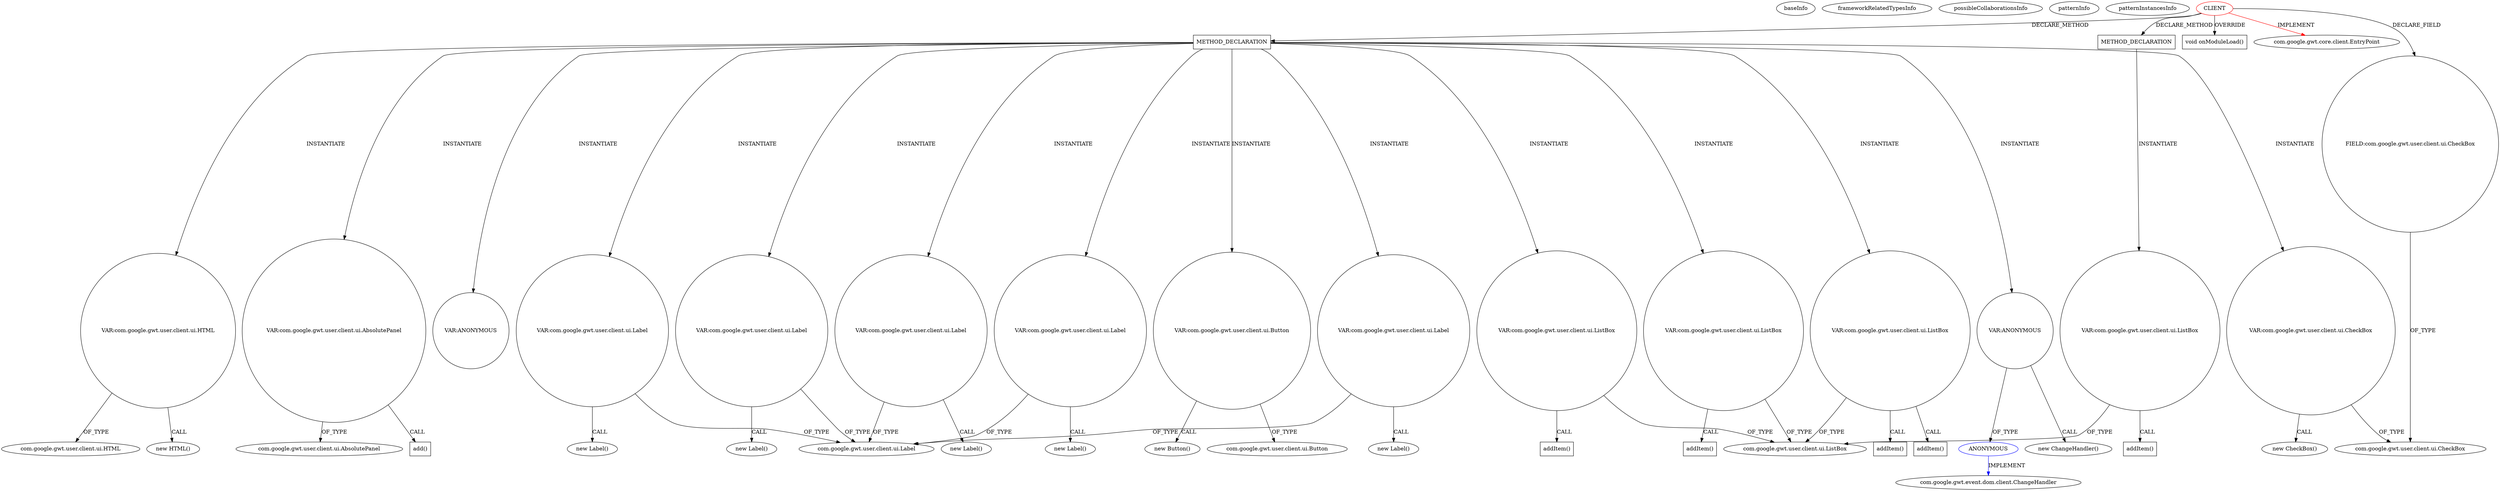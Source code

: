digraph {
baseInfo[graphId=944,category="pattern",isAnonymous=false,possibleRelation=true]
frameworkRelatedTypesInfo[0="com.google.gwt.core.client.EntryPoint"]
possibleCollaborationsInfo[0="944~INSTANTIATION-CLIENT_METHOD_DECLARATION-~com.google.gwt.core.client.EntryPoint ~com.google.gwt.event.dom.client.ChangeHandler ~false~true"]
patternInfo[frequency=2.0,patternRootClient=0]
patternInstancesInfo[0="spydon-esiade~/spydon-esiade/esiade-master/src/net/esiade/client/Esiade.java~Esiade~4504",1="DeannaSurma-Census~/DeannaSurma-Census/Census-master/src/com/cs4302/census/client/Census.java~Census~109"]
301[label="new CheckBox()",vertexType="CONSTRUCTOR_CALL",isFrameworkType=false]
302[label="VAR:com.google.gwt.user.client.ui.CheckBox",vertexType="VARIABLE_EXPRESION",isFrameworkType=false,shape=circle]
77[label="METHOD_DECLARATION",vertexType="CLIENT_METHOD_DECLARATION",isFrameworkType=false,shape=box]
0[label="CLIENT",vertexType="ROOT_CLIENT_CLASS_DECLARATION",isFrameworkType=false,color=red]
18[label="FIELD:com.google.gwt.user.client.ui.CheckBox",vertexType="FIELD_DECLARATION",isFrameworkType=false,shape=circle]
20[label="void onModuleLoad()",vertexType="OVERRIDING_METHOD_DECLARATION",isFrameworkType=false,shape=box]
19[label="com.google.gwt.user.client.ui.CheckBox",vertexType="FRAMEWORK_CLASS_TYPE",isFrameworkType=false]
1[label="com.google.gwt.core.client.EntryPoint",vertexType="FRAMEWORK_INTERFACE_TYPE",isFrameworkType=false]
269[label="VAR:ANONYMOUS",vertexType="VARIABLE_EXPRESION",isFrameworkType=false,shape=circle]
270[label="ANONYMOUS",vertexType="REFERENCE_ANONYMOUS_DECLARATION",isFrameworkType=false,color=blue]
268[label="new ChangeHandler()",vertexType="CONSTRUCTOR_CALL",isFrameworkType=false]
116[label="com.google.gwt.event.dom.client.ChangeHandler",vertexType="FRAMEWORK_INTERFACE_TYPE",isFrameworkType=false]
530[label="METHOD_DECLARATION",vertexType="CLIENT_METHOD_DECLARATION",isFrameworkType=false,shape=box]
90[label="VAR:com.google.gwt.user.client.ui.Label",vertexType="VARIABLE_EXPRESION",isFrameworkType=false,shape=circle]
5[label="com.google.gwt.user.client.ui.Label",vertexType="FRAMEWORK_CLASS_TYPE",isFrameworkType=false]
82[label="VAR:com.google.gwt.user.client.ui.Label",vertexType="VARIABLE_EXPRESION",isFrameworkType=false,shape=circle]
322[label="VAR:com.google.gwt.user.client.ui.Label",vertexType="VARIABLE_EXPRESION",isFrameworkType=false,shape=circle]
95[label="VAR:com.google.gwt.user.client.ui.Label",vertexType="VARIABLE_EXPRESION",isFrameworkType=false,shape=circle]
286[label="VAR:com.google.gwt.user.client.ui.Label",vertexType="VARIABLE_EXPRESION",isFrameworkType=false,shape=circle]
335[label="VAR:com.google.gwt.user.client.ui.HTML",vertexType="VARIABLE_EXPRESION",isFrameworkType=false,shape=circle]
334[label="new HTML()",vertexType="CONSTRUCTOR_CALL",isFrameworkType=false]
241[label="VAR:ANONYMOUS",vertexType="VARIABLE_EXPRESION",isFrameworkType=false,shape=circle]
285[label="new Label()",vertexType="CONSTRUCTOR_CALL",isFrameworkType=false]
94[label="new Label()",vertexType="CONSTRUCTOR_CALL",isFrameworkType=false]
81[label="new Label()",vertexType="CONSTRUCTOR_CALL",isFrameworkType=false]
321[label="new Label()",vertexType="CONSTRUCTOR_CALL",isFrameworkType=false]
89[label="new Label()",vertexType="CONSTRUCTOR_CALL",isFrameworkType=false]
84[label="VAR:com.google.gwt.user.client.ui.AbsolutePanel",vertexType="VARIABLE_EXPRESION",isFrameworkType=false,shape=circle]
86[label="com.google.gwt.user.client.ui.AbsolutePanel",vertexType="FRAMEWORK_CLASS_TYPE",isFrameworkType=false]
93[label="add()",vertexType="INSIDE_CALL",isFrameworkType=false,shape=box]
314[label="VAR:com.google.gwt.user.client.ui.Button",vertexType="VARIABLE_EXPRESION",isFrameworkType=false,shape=circle]
313[label="new Button()",vertexType="CONSTRUCTOR_CALL",isFrameworkType=false]
326[label="com.google.gwt.user.client.ui.HTML",vertexType="FRAMEWORK_CLASS_TYPE",isFrameworkType=false]
29[label="com.google.gwt.user.client.ui.Button",vertexType="FRAMEWORK_CLASS_TYPE",isFrameworkType=false]
257[label="VAR:com.google.gwt.user.client.ui.ListBox",vertexType="VARIABLE_EXPRESION",isFrameworkType=false,shape=circle]
258[label="addItem()",vertexType="INSIDE_CALL",isFrameworkType=false,shape=box]
3[label="com.google.gwt.user.client.ui.ListBox",vertexType="FRAMEWORK_CLASS_TYPE",isFrameworkType=false]
535[label="VAR:com.google.gwt.user.client.ui.ListBox",vertexType="VARIABLE_EXPRESION",isFrameworkType=false,shape=circle]
539[label="addItem()",vertexType="INSIDE_CALL",isFrameworkType=false,shape=box]
102[label="VAR:com.google.gwt.user.client.ui.ListBox",vertexType="VARIABLE_EXPRESION",isFrameworkType=false,shape=circle]
103[label="addItem()",vertexType="INSIDE_CALL",isFrameworkType=false,shape=box]
117[label="VAR:com.google.gwt.user.client.ui.ListBox",vertexType="VARIABLE_EXPRESION",isFrameworkType=false,shape=circle]
159[label="addItem()",vertexType="INSIDE_CALL",isFrameworkType=false,shape=box]
219[label="addItem()",vertexType="INSIDE_CALL",isFrameworkType=false,shape=box]
77->335[label="INSTANTIATE"]
530->535[label="INSTANTIATE"]
335->334[label="CALL"]
0->530[label="DECLARE_METHOD"]
77->257[label="INSTANTIATE"]
77->302[label="INSTANTIATE"]
90->5[label="OF_TYPE"]
117->3[label="OF_TYPE"]
535->3[label="OF_TYPE"]
322->321[label="CALL"]
286->5[label="OF_TYPE"]
18->19[label="OF_TYPE"]
102->3[label="OF_TYPE"]
77->95[label="INSTANTIATE"]
77->241[label="INSTANTIATE"]
286->285[label="CALL"]
82->81[label="CALL"]
335->326[label="OF_TYPE"]
302->301[label="CALL"]
269->268[label="CALL"]
95->94[label="CALL"]
0->20[label="OVERRIDE"]
82->5[label="OF_TYPE"]
0->1[label="IMPLEMENT",color=red]
117->219[label="CALL"]
77->269[label="INSTANTIATE"]
77->286[label="INSTANTIATE"]
314->313[label="CALL"]
77->322[label="INSTANTIATE"]
95->5[label="OF_TYPE"]
77->102[label="INSTANTIATE"]
270->116[label="IMPLEMENT",color=blue]
302->19[label="OF_TYPE"]
269->270[label="OF_TYPE"]
90->89[label="CALL"]
77->84[label="INSTANTIATE"]
117->159[label="CALL"]
84->86[label="OF_TYPE"]
84->93[label="CALL"]
535->539[label="CALL"]
77->117[label="INSTANTIATE"]
77->90[label="INSTANTIATE"]
102->103[label="CALL"]
257->258[label="CALL"]
322->5[label="OF_TYPE"]
77->82[label="INSTANTIATE"]
314->29[label="OF_TYPE"]
0->77[label="DECLARE_METHOD"]
257->3[label="OF_TYPE"]
0->18[label="DECLARE_FIELD"]
77->314[label="INSTANTIATE"]
}
